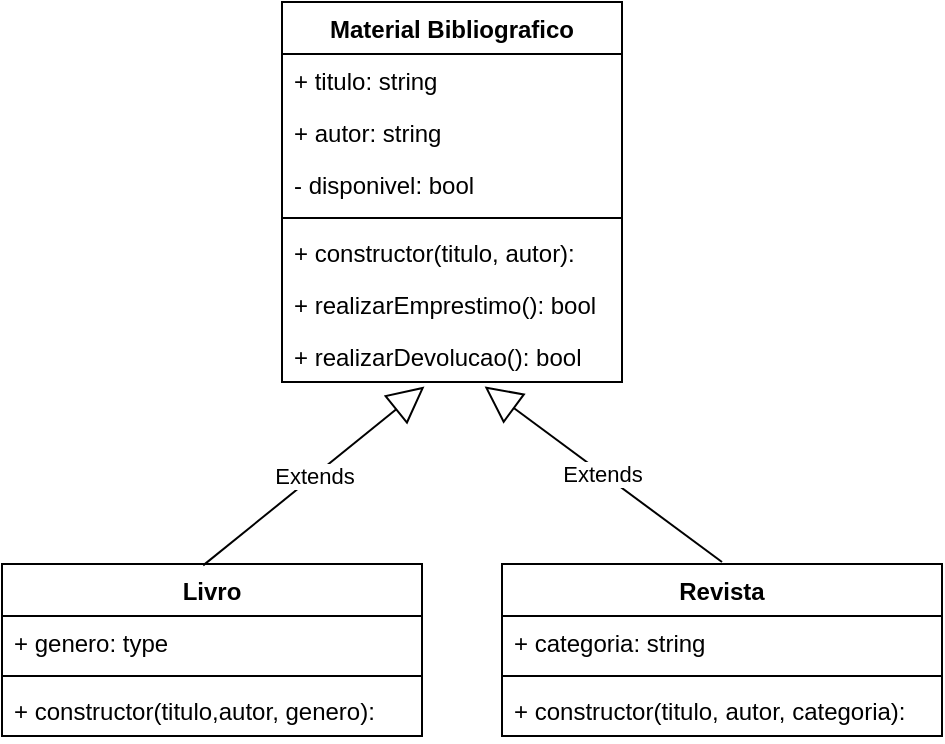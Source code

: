 <mxfile version="23.0.0" type="device">
  <diagram name="Página-1" id="B3E8b1niHIGEXvrT9yEV">
    <mxGraphModel dx="303" dy="559" grid="1" gridSize="10" guides="1" tooltips="1" connect="1" arrows="1" fold="1" page="1" pageScale="1" pageWidth="827" pageHeight="1169" math="0" shadow="0">
      <root>
        <mxCell id="0" />
        <mxCell id="1" parent="0" />
        <mxCell id="EnoADjPXN8Tt3S6PO1gT-1" value="Material Bibliografico" style="swimlane;fontStyle=1;align=center;verticalAlign=top;childLayout=stackLayout;horizontal=1;startSize=26;horizontalStack=0;resizeParent=1;resizeParentMax=0;resizeLast=0;collapsible=1;marginBottom=0;whiteSpace=wrap;html=1;" vertex="1" parent="1">
          <mxGeometry x="290" y="70" width="170" height="190" as="geometry" />
        </mxCell>
        <mxCell id="EnoADjPXN8Tt3S6PO1gT-2" value="+ titulo: string" style="text;strokeColor=none;fillColor=none;align=left;verticalAlign=top;spacingLeft=4;spacingRight=4;overflow=hidden;rotatable=0;points=[[0,0.5],[1,0.5]];portConstraint=eastwest;whiteSpace=wrap;html=1;" vertex="1" parent="EnoADjPXN8Tt3S6PO1gT-1">
          <mxGeometry y="26" width="170" height="26" as="geometry" />
        </mxCell>
        <mxCell id="EnoADjPXN8Tt3S6PO1gT-5" value="+ autor: string" style="text;strokeColor=none;fillColor=none;align=left;verticalAlign=top;spacingLeft=4;spacingRight=4;overflow=hidden;rotatable=0;points=[[0,0.5],[1,0.5]];portConstraint=eastwest;whiteSpace=wrap;html=1;" vertex="1" parent="EnoADjPXN8Tt3S6PO1gT-1">
          <mxGeometry y="52" width="170" height="26" as="geometry" />
        </mxCell>
        <mxCell id="EnoADjPXN8Tt3S6PO1gT-6" value="- disponivel: bool" style="text;strokeColor=none;fillColor=none;align=left;verticalAlign=top;spacingLeft=4;spacingRight=4;overflow=hidden;rotatable=0;points=[[0,0.5],[1,0.5]];portConstraint=eastwest;whiteSpace=wrap;html=1;" vertex="1" parent="EnoADjPXN8Tt3S6PO1gT-1">
          <mxGeometry y="78" width="170" height="26" as="geometry" />
        </mxCell>
        <mxCell id="EnoADjPXN8Tt3S6PO1gT-3" value="" style="line;strokeWidth=1;fillColor=none;align=left;verticalAlign=middle;spacingTop=-1;spacingLeft=3;spacingRight=3;rotatable=0;labelPosition=right;points=[];portConstraint=eastwest;strokeColor=inherit;" vertex="1" parent="EnoADjPXN8Tt3S6PO1gT-1">
          <mxGeometry y="104" width="170" height="8" as="geometry" />
        </mxCell>
        <mxCell id="EnoADjPXN8Tt3S6PO1gT-4" value="+ constructor(titulo, autor):" style="text;strokeColor=none;fillColor=none;align=left;verticalAlign=top;spacingLeft=4;spacingRight=4;overflow=hidden;rotatable=0;points=[[0,0.5],[1,0.5]];portConstraint=eastwest;whiteSpace=wrap;html=1;" vertex="1" parent="EnoADjPXN8Tt3S6PO1gT-1">
          <mxGeometry y="112" width="170" height="26" as="geometry" />
        </mxCell>
        <mxCell id="EnoADjPXN8Tt3S6PO1gT-8" value="+ realizarEmprestimo(): bool" style="text;strokeColor=none;fillColor=none;align=left;verticalAlign=top;spacingLeft=4;spacingRight=4;overflow=hidden;rotatable=0;points=[[0,0.5],[1,0.5]];portConstraint=eastwest;whiteSpace=wrap;html=1;" vertex="1" parent="EnoADjPXN8Tt3S6PO1gT-1">
          <mxGeometry y="138" width="170" height="26" as="geometry" />
        </mxCell>
        <mxCell id="EnoADjPXN8Tt3S6PO1gT-9" value="+ realizarDevolucao(): bool" style="text;strokeColor=none;fillColor=none;align=left;verticalAlign=top;spacingLeft=4;spacingRight=4;overflow=hidden;rotatable=0;points=[[0,0.5],[1,0.5]];portConstraint=eastwest;whiteSpace=wrap;html=1;" vertex="1" parent="EnoADjPXN8Tt3S6PO1gT-1">
          <mxGeometry y="164" width="170" height="26" as="geometry" />
        </mxCell>
        <mxCell id="EnoADjPXN8Tt3S6PO1gT-11" value="Livro" style="swimlane;fontStyle=1;align=center;verticalAlign=top;childLayout=stackLayout;horizontal=1;startSize=26;horizontalStack=0;resizeParent=1;resizeParentMax=0;resizeLast=0;collapsible=1;marginBottom=0;whiteSpace=wrap;html=1;" vertex="1" parent="1">
          <mxGeometry x="150" y="351" width="210" height="86" as="geometry" />
        </mxCell>
        <mxCell id="EnoADjPXN8Tt3S6PO1gT-12" value="+ genero: type" style="text;strokeColor=none;fillColor=none;align=left;verticalAlign=top;spacingLeft=4;spacingRight=4;overflow=hidden;rotatable=0;points=[[0,0.5],[1,0.5]];portConstraint=eastwest;whiteSpace=wrap;html=1;" vertex="1" parent="EnoADjPXN8Tt3S6PO1gT-11">
          <mxGeometry y="26" width="210" height="26" as="geometry" />
        </mxCell>
        <mxCell id="EnoADjPXN8Tt3S6PO1gT-13" value="" style="line;strokeWidth=1;fillColor=none;align=left;verticalAlign=middle;spacingTop=-1;spacingLeft=3;spacingRight=3;rotatable=0;labelPosition=right;points=[];portConstraint=eastwest;strokeColor=inherit;" vertex="1" parent="EnoADjPXN8Tt3S6PO1gT-11">
          <mxGeometry y="52" width="210" height="8" as="geometry" />
        </mxCell>
        <mxCell id="EnoADjPXN8Tt3S6PO1gT-14" value="+ constructor(titulo,autor, genero):&amp;nbsp;" style="text;strokeColor=none;fillColor=none;align=left;verticalAlign=top;spacingLeft=4;spacingRight=4;overflow=hidden;rotatable=0;points=[[0,0.5],[1,0.5]];portConstraint=eastwest;whiteSpace=wrap;html=1;" vertex="1" parent="EnoADjPXN8Tt3S6PO1gT-11">
          <mxGeometry y="60" width="210" height="26" as="geometry" />
        </mxCell>
        <mxCell id="EnoADjPXN8Tt3S6PO1gT-15" value="Extends" style="endArrow=block;endSize=16;endFill=0;html=1;rounded=0;entryX=0.419;entryY=1.087;entryDx=0;entryDy=0;entryPerimeter=0;exitX=0.479;exitY=0.008;exitDx=0;exitDy=0;exitPerimeter=0;" edge="1" parent="1" source="EnoADjPXN8Tt3S6PO1gT-11" target="EnoADjPXN8Tt3S6PO1gT-9">
          <mxGeometry width="160" relative="1" as="geometry">
            <mxPoint x="260" y="348" as="sourcePoint" />
            <mxPoint x="343.36" y="260.0" as="targetPoint" />
            <mxPoint as="offset" />
          </mxGeometry>
        </mxCell>
        <mxCell id="EnoADjPXN8Tt3S6PO1gT-21" value="Revista" style="swimlane;fontStyle=1;align=center;verticalAlign=top;childLayout=stackLayout;horizontal=1;startSize=26;horizontalStack=0;resizeParent=1;resizeParentMax=0;resizeLast=0;collapsible=1;marginBottom=0;whiteSpace=wrap;html=1;" vertex="1" parent="1">
          <mxGeometry x="400" y="351" width="220" height="86" as="geometry" />
        </mxCell>
        <mxCell id="EnoADjPXN8Tt3S6PO1gT-22" value="+ categoria: string" style="text;strokeColor=none;fillColor=none;align=left;verticalAlign=top;spacingLeft=4;spacingRight=4;overflow=hidden;rotatable=0;points=[[0,0.5],[1,0.5]];portConstraint=eastwest;whiteSpace=wrap;html=1;" vertex="1" parent="EnoADjPXN8Tt3S6PO1gT-21">
          <mxGeometry y="26" width="220" height="26" as="geometry" />
        </mxCell>
        <mxCell id="EnoADjPXN8Tt3S6PO1gT-23" value="" style="line;strokeWidth=1;fillColor=none;align=left;verticalAlign=middle;spacingTop=-1;spacingLeft=3;spacingRight=3;rotatable=0;labelPosition=right;points=[];portConstraint=eastwest;strokeColor=inherit;" vertex="1" parent="EnoADjPXN8Tt3S6PO1gT-21">
          <mxGeometry y="52" width="220" height="8" as="geometry" />
        </mxCell>
        <mxCell id="EnoADjPXN8Tt3S6PO1gT-24" value="+ constructor(titulo, autor, categoria):" style="text;strokeColor=none;fillColor=none;align=left;verticalAlign=top;spacingLeft=4;spacingRight=4;overflow=hidden;rotatable=0;points=[[0,0.5],[1,0.5]];portConstraint=eastwest;whiteSpace=wrap;html=1;" vertex="1" parent="EnoADjPXN8Tt3S6PO1gT-21">
          <mxGeometry y="60" width="220" height="26" as="geometry" />
        </mxCell>
        <mxCell id="EnoADjPXN8Tt3S6PO1gT-25" value="Extends" style="endArrow=block;endSize=16;endFill=0;html=1;rounded=0;entryX=0.596;entryY=1.087;entryDx=0;entryDy=0;entryPerimeter=0;" edge="1" parent="1" target="EnoADjPXN8Tt3S6PO1gT-9">
          <mxGeometry width="160" relative="1" as="geometry">
            <mxPoint x="510" y="350" as="sourcePoint" />
            <mxPoint x="410" y="270" as="targetPoint" />
            <mxPoint as="offset" />
          </mxGeometry>
        </mxCell>
      </root>
    </mxGraphModel>
  </diagram>
</mxfile>

